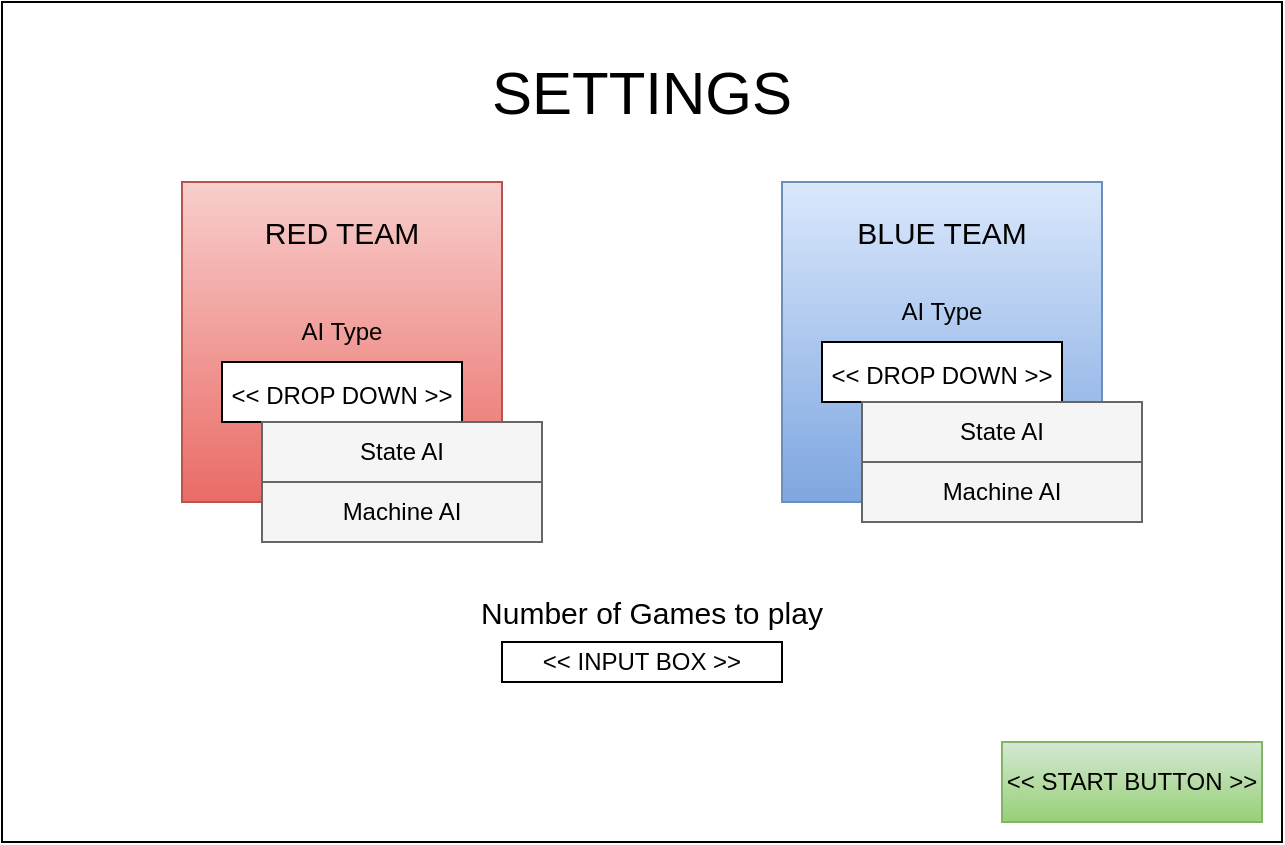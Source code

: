 <mxfile version="18.0.1" type="device"><diagram id="h9ilM3xo0U0Qa2nUov6r" name="Page-1"><mxGraphModel dx="868" dy="553" grid="1" gridSize="10" guides="1" tooltips="1" connect="1" arrows="1" fold="1" page="1" pageScale="1" pageWidth="827" pageHeight="1169" math="0" shadow="0"><root><mxCell id="0"/><mxCell id="1" parent="0"/><mxCell id="Wajizx-kG19KeSG43Sd_-2" value="" style="rounded=0;whiteSpace=wrap;html=1;" parent="1" vertex="1"><mxGeometry x="80" y="120" width="640" height="420" as="geometry"/></mxCell><mxCell id="Wajizx-kG19KeSG43Sd_-21" value="" style="whiteSpace=wrap;html=1;aspect=fixed;fillColor=#f8cecc;gradientColor=#ea6b66;strokeColor=#b85450;" parent="1" vertex="1"><mxGeometry x="170" y="210" width="160" height="160" as="geometry"/></mxCell><mxCell id="Wajizx-kG19KeSG43Sd_-42" value="" style="whiteSpace=wrap;html=1;aspect=fixed;fillColor=#dae8fc;gradientColor=#7ea6e0;strokeColor=#6c8ebf;" parent="1" vertex="1"><mxGeometry x="470" y="210" width="160" height="160" as="geometry"/></mxCell><mxCell id="Wajizx-kG19KeSG43Sd_-43" value="&amp;lt;&amp;lt; INPUT BOX &amp;gt;&amp;gt;" style="rounded=0;whiteSpace=wrap;html=1;" parent="1" vertex="1"><mxGeometry x="330" y="440" width="140" height="20" as="geometry"/></mxCell><mxCell id="Wajizx-kG19KeSG43Sd_-44" value="&amp;lt;&amp;lt; START BUTTON &amp;gt;&amp;gt;" style="rounded=0;whiteSpace=wrap;html=1;fillColor=#d5e8d4;gradientColor=#97d077;strokeColor=#82b366;" parent="1" vertex="1"><mxGeometry x="580" y="490" width="130" height="40" as="geometry"/></mxCell><mxCell id="Wajizx-kG19KeSG43Sd_-45" value="&lt;font style=&quot;font-size: 30px;&quot;&gt;SETTINGS&lt;/font&gt;" style="text;html=1;strokeColor=none;fillColor=none;align=center;verticalAlign=middle;whiteSpace=wrap;rounded=0;" parent="1" vertex="1"><mxGeometry x="270" y="150" width="260" height="30" as="geometry"/></mxCell><mxCell id="Wajizx-kG19KeSG43Sd_-46" value="Number of Games to play" style="text;html=1;strokeColor=none;fillColor=none;align=center;verticalAlign=middle;whiteSpace=wrap;rounded=0;fontSize=15;" parent="1" vertex="1"><mxGeometry x="220" y="410" width="370" height="30" as="geometry"/></mxCell><mxCell id="Wajizx-kG19KeSG43Sd_-47" value="RED TEAM" style="text;html=1;strokeColor=none;fillColor=none;align=center;verticalAlign=middle;whiteSpace=wrap;rounded=0;fontSize=15;" parent="1" vertex="1"><mxGeometry x="170" y="220" width="160" height="30" as="geometry"/></mxCell><mxCell id="Wajizx-kG19KeSG43Sd_-48" value="BLUE TEAM" style="text;html=1;strokeColor=none;fillColor=none;align=center;verticalAlign=middle;whiteSpace=wrap;rounded=0;fontSize=15;" parent="1" vertex="1"><mxGeometry x="470" y="220" width="160" height="30" as="geometry"/></mxCell><mxCell id="Wajizx-kG19KeSG43Sd_-49" value="&lt;font style=&quot;font-size: 12px;&quot;&gt;&amp;lt;&amp;lt; DROP DOWN &amp;gt;&amp;gt;&lt;/font&gt;" style="rounded=0;whiteSpace=wrap;html=1;fontSize=15;" parent="1" vertex="1"><mxGeometry x="190" y="300" width="120" height="30" as="geometry"/></mxCell><mxCell id="Wajizx-kG19KeSG43Sd_-50" value="&lt;font style=&quot;font-size: 12px;&quot;&gt;&amp;lt;&amp;lt; DROP DOWN &amp;gt;&amp;gt;&lt;/font&gt;" style="rounded=0;whiteSpace=wrap;html=1;fontSize=15;" parent="1" vertex="1"><mxGeometry x="490" y="290" width="120" height="30" as="geometry"/></mxCell><mxCell id="Wajizx-kG19KeSG43Sd_-51" value="AI Type" style="text;html=1;strokeColor=none;fillColor=none;align=center;verticalAlign=middle;whiteSpace=wrap;rounded=0;fontSize=12;" parent="1" vertex="1"><mxGeometry x="220" y="270" width="60" height="30" as="geometry"/></mxCell><mxCell id="Wajizx-kG19KeSG43Sd_-52" value="AI Type" style="text;html=1;strokeColor=none;fillColor=none;align=center;verticalAlign=middle;whiteSpace=wrap;rounded=0;fontSize=12;" parent="1" vertex="1"><mxGeometry x="520" y="260" width="60" height="30" as="geometry"/></mxCell><mxCell id="Wajizx-kG19KeSG43Sd_-53" value="" style="rounded=0;whiteSpace=wrap;html=1;fontSize=12;fillColor=#f5f5f5;strokeColor=#666666;fontColor=#333333;" parent="1" vertex="1"><mxGeometry x="210" y="330" width="140" height="30" as="geometry"/></mxCell><mxCell id="Wajizx-kG19KeSG43Sd_-60" value="State AI" style="text;html=1;strokeColor=none;fillColor=none;align=center;verticalAlign=middle;whiteSpace=wrap;rounded=0;fontSize=12;" parent="1" vertex="1"><mxGeometry x="210" y="335" width="140" height="20" as="geometry"/></mxCell><mxCell id="Wajizx-kG19KeSG43Sd_-65" value="" style="rounded=0;whiteSpace=wrap;html=1;fontSize=12;fillColor=#f5f5f5;strokeColor=#666666;fontColor=#333333;" parent="1" vertex="1"><mxGeometry x="210" y="360" width="140" height="30" as="geometry"/></mxCell><mxCell id="Wajizx-kG19KeSG43Sd_-61" value="Machine AI" style="text;html=1;strokeColor=none;fillColor=none;align=center;verticalAlign=middle;whiteSpace=wrap;rounded=0;fontSize=12;" parent="1" vertex="1"><mxGeometry x="210" y="365" width="140" height="20" as="geometry"/></mxCell><mxCell id="Wajizx-kG19KeSG43Sd_-66" value="" style="rounded=0;whiteSpace=wrap;html=1;fontSize=12;fillColor=#f5f5f5;strokeColor=#666666;fontColor=#333333;" parent="1" vertex="1"><mxGeometry x="510" y="320" width="140" height="30" as="geometry"/></mxCell><mxCell id="Wajizx-kG19KeSG43Sd_-67" value="State AI" style="text;html=1;strokeColor=none;fillColor=none;align=center;verticalAlign=middle;whiteSpace=wrap;rounded=0;fontSize=12;" parent="1" vertex="1"><mxGeometry x="510" y="325" width="140" height="20" as="geometry"/></mxCell><mxCell id="Wajizx-kG19KeSG43Sd_-68" value="" style="rounded=0;whiteSpace=wrap;html=1;fontSize=12;fillColor=#f5f5f5;strokeColor=#666666;fontColor=#333333;" parent="1" vertex="1"><mxGeometry x="510" y="350" width="140" height="30" as="geometry"/></mxCell><mxCell id="Wajizx-kG19KeSG43Sd_-69" value="Machine AI" style="text;html=1;strokeColor=none;fillColor=none;align=center;verticalAlign=middle;whiteSpace=wrap;rounded=0;fontSize=12;" parent="1" vertex="1"><mxGeometry x="510" y="355" width="140" height="20" as="geometry"/></mxCell></root></mxGraphModel></diagram></mxfile>